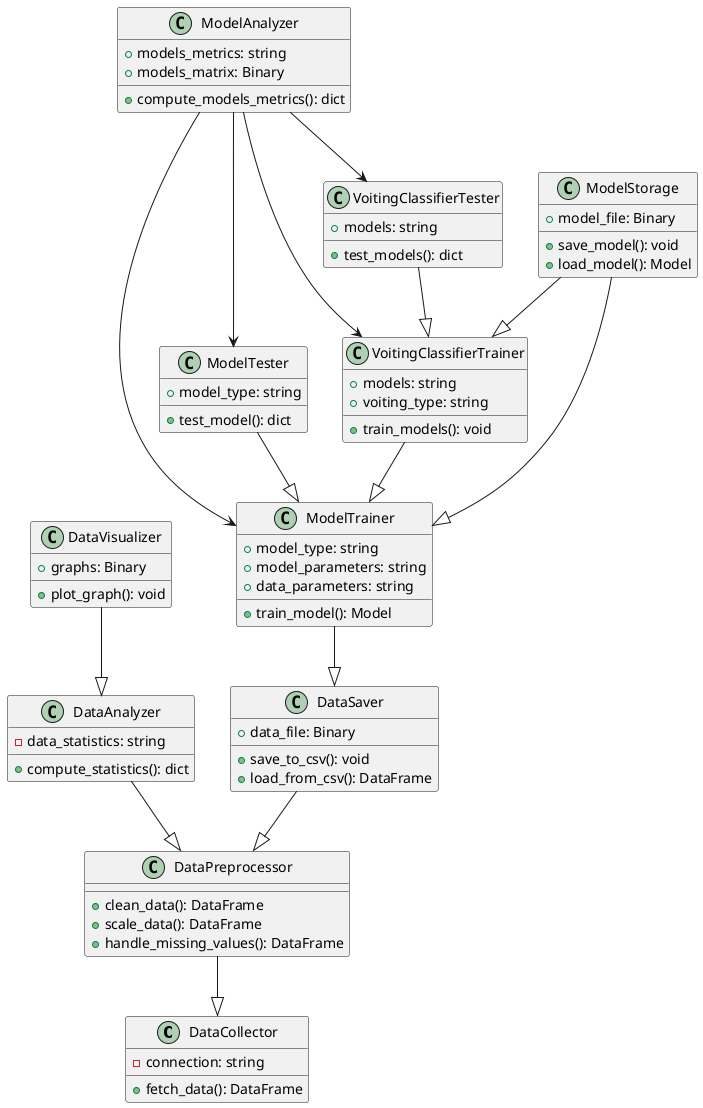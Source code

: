 @startuml

class DataCollector {
    - connection: string
    + fetch_data(): DataFrame
}

class DataPreprocessor {
    + clean_data(): DataFrame
    + scale_data(): DataFrame
    + handle_missing_values(): DataFrame
}

class DataAnalyzer {
    - data_statistics: string
    + compute_statistics(): dict
}

class DataVisualizer {
    + graphs: Binary
    + plot_graph(): void
}

class DataSaver {
    + data_file: Binary
    + save_to_csv(): void
    + load_from_csv(): DataFrame
}

class ModelTrainer {
    + model_type: string
    + model_parameters: string
    + data_parameters: string
    + train_model(): Model
}

class ModelTester {
    + model_type: string
    + test_model(): dict
}

class ModelStorage {
    + model_file: Binary
    + save_model(): void
    + load_model(): Model
}

class ModelAnalyzer {
    + models_metrics: string
    + models_matrix: Binary
    + compute_models_metrics(): dict
}

class VoitingClassifierTrainer {
    + models: string
    + voiting_type: string
    + train_models(): void
}

class VoitingClassifierTester {
    + models: string
    + test_models(): dict
}

DataPreprocessor --|> DataCollector
DataAnalyzer --|> DataPreprocessor
DataVisualizer --|> DataAnalyzer
DataSaver --|> DataPreprocessor
ModelTrainer --|> DataSaver
ModelTester --|> ModelTrainer
ModelStorage --|> ModelTrainer
VoitingClassifierTrainer --|> ModelTrainer
VoitingClassifierTester --|> VoitingClassifierTrainer
ModelStorage --|> VoitingClassifierTrainer

ModelAnalyzer --> ModelTrainer
ModelAnalyzer --> ModelTester
ModelAnalyzer --> VoitingClassifierTrainer
ModelAnalyzer --> VoitingClassifierTester

@enduml
